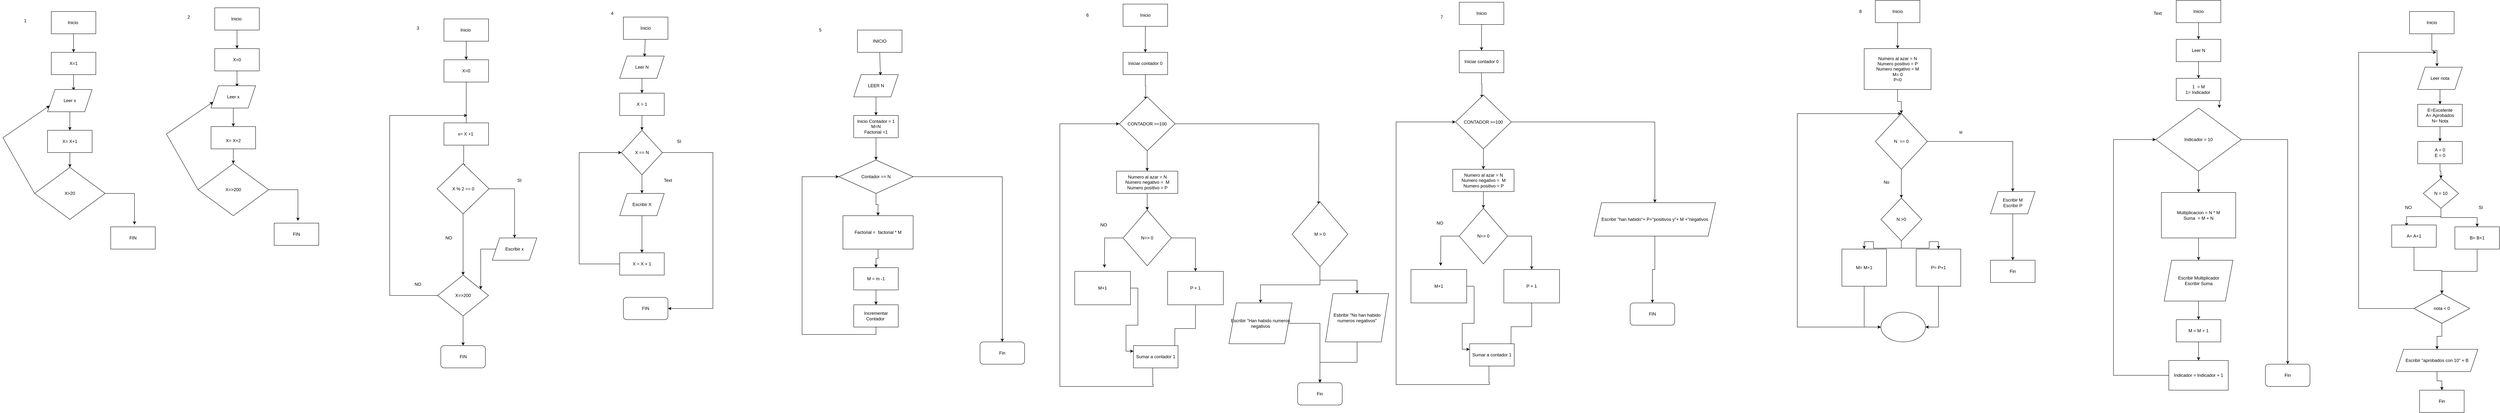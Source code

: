 <mxfile version="21.7.5" type="device">
  <diagram name="Página-1" id="xteaIWhOfn_X7FKZJJGV">
    <mxGraphModel dx="1418" dy="820" grid="1" gridSize="10" guides="1" tooltips="1" connect="1" arrows="1" fold="1" page="1" pageScale="1" pageWidth="827" pageHeight="1169" math="0" shadow="0">
      <root>
        <mxCell id="0" />
        <mxCell id="1" parent="0" />
        <mxCell id="Ru5bf33LoUWyNoy33Ljt-7" style="edgeStyle=orthogonalEdgeStyle;rounded=0;orthogonalLoop=1;jettySize=auto;html=1;entryX=0.5;entryY=0;entryDx=0;entryDy=0;" parent="1" source="Ru5bf33LoUWyNoy33Ljt-1" target="Ru5bf33LoUWyNoy33Ljt-3" edge="1">
          <mxGeometry relative="1" as="geometry" />
        </mxCell>
        <mxCell id="Ru5bf33LoUWyNoy33Ljt-1" value="Inicio&amp;nbsp;" style="rounded=0;whiteSpace=wrap;html=1;" parent="1" vertex="1">
          <mxGeometry x="180" y="40" width="120" height="60" as="geometry" />
        </mxCell>
        <mxCell id="Ru5bf33LoUWyNoy33Ljt-8" style="edgeStyle=orthogonalEdgeStyle;rounded=0;orthogonalLoop=1;jettySize=auto;html=1;entryX=0.583;entryY=0.05;entryDx=0;entryDy=0;entryPerimeter=0;" parent="1" source="Ru5bf33LoUWyNoy33Ljt-3" target="Ru5bf33LoUWyNoy33Ljt-4" edge="1">
          <mxGeometry relative="1" as="geometry" />
        </mxCell>
        <mxCell id="Ru5bf33LoUWyNoy33Ljt-3" value="X=1" style="rounded=0;whiteSpace=wrap;html=1;" parent="1" vertex="1">
          <mxGeometry x="180" y="150" width="120" height="60" as="geometry" />
        </mxCell>
        <mxCell id="Ru5bf33LoUWyNoy33Ljt-9" style="edgeStyle=orthogonalEdgeStyle;rounded=0;orthogonalLoop=1;jettySize=auto;html=1;entryX=0.5;entryY=0;entryDx=0;entryDy=0;" parent="1" source="Ru5bf33LoUWyNoy33Ljt-4" target="Ru5bf33LoUWyNoy33Ljt-5" edge="1">
          <mxGeometry relative="1" as="geometry" />
        </mxCell>
        <mxCell id="Ru5bf33LoUWyNoy33Ljt-4" value="Leer x" style="shape=parallelogram;perimeter=parallelogramPerimeter;whiteSpace=wrap;html=1;fixedSize=1;" parent="1" vertex="1">
          <mxGeometry x="170" y="250" width="120" height="60" as="geometry" />
        </mxCell>
        <mxCell id="Ru5bf33LoUWyNoy33Ljt-10" style="edgeStyle=orthogonalEdgeStyle;rounded=0;orthogonalLoop=1;jettySize=auto;html=1;" parent="1" source="Ru5bf33LoUWyNoy33Ljt-5" target="Ru5bf33LoUWyNoy33Ljt-6" edge="1">
          <mxGeometry relative="1" as="geometry" />
        </mxCell>
        <mxCell id="Ru5bf33LoUWyNoy33Ljt-5" value="X= X+1" style="rounded=0;whiteSpace=wrap;html=1;" parent="1" vertex="1">
          <mxGeometry x="170" y="360" width="120" height="60" as="geometry" />
        </mxCell>
        <mxCell id="Ru5bf33LoUWyNoy33Ljt-13" style="edgeStyle=orthogonalEdgeStyle;rounded=0;orthogonalLoop=1;jettySize=auto;html=1;entryX=0.533;entryY=-0.1;entryDx=0;entryDy=0;entryPerimeter=0;" parent="1" source="Ru5bf33LoUWyNoy33Ljt-6" target="Ru5bf33LoUWyNoy33Ljt-12" edge="1">
          <mxGeometry relative="1" as="geometry" />
        </mxCell>
        <mxCell id="Ru5bf33LoUWyNoy33Ljt-6" value="X&amp;gt;20" style="rhombus;whiteSpace=wrap;html=1;" parent="1" vertex="1">
          <mxGeometry x="135" y="460" width="190" height="140" as="geometry" />
        </mxCell>
        <mxCell id="Ru5bf33LoUWyNoy33Ljt-11" value="" style="endArrow=classic;html=1;rounded=0;exitX=0;exitY=0.5;exitDx=0;exitDy=0;entryX=0;entryY=0.75;entryDx=0;entryDy=0;" parent="1" source="Ru5bf33LoUWyNoy33Ljt-6" target="Ru5bf33LoUWyNoy33Ljt-4" edge="1">
          <mxGeometry width="50" height="50" relative="1" as="geometry">
            <mxPoint x="80" y="510" as="sourcePoint" />
            <mxPoint x="80" y="210" as="targetPoint" />
            <Array as="points">
              <mxPoint x="50" y="380" />
            </Array>
          </mxGeometry>
        </mxCell>
        <mxCell id="Ru5bf33LoUWyNoy33Ljt-12" value="FIN" style="rounded=0;whiteSpace=wrap;html=1;" parent="1" vertex="1">
          <mxGeometry x="340" y="620" width="120" height="60" as="geometry" />
        </mxCell>
        <mxCell id="Ru5bf33LoUWyNoy33Ljt-14" value="1" style="text;html=1;strokeColor=none;fillColor=none;align=center;verticalAlign=middle;whiteSpace=wrap;rounded=0;" parent="1" vertex="1">
          <mxGeometry x="80" y="50" width="60" height="30" as="geometry" />
        </mxCell>
        <mxCell id="Ru5bf33LoUWyNoy33Ljt-33" style="edgeStyle=orthogonalEdgeStyle;rounded=0;orthogonalLoop=1;jettySize=auto;html=1;entryX=0.5;entryY=0;entryDx=0;entryDy=0;" parent="1" source="Ru5bf33LoUWyNoy33Ljt-34" target="Ru5bf33LoUWyNoy33Ljt-36" edge="1">
          <mxGeometry relative="1" as="geometry" />
        </mxCell>
        <mxCell id="Ru5bf33LoUWyNoy33Ljt-34" value="Inicio&amp;nbsp;" style="rounded=0;whiteSpace=wrap;html=1;" parent="1" vertex="1">
          <mxGeometry x="620" y="30" width="120" height="60" as="geometry" />
        </mxCell>
        <mxCell id="Ru5bf33LoUWyNoy33Ljt-35" style="edgeStyle=orthogonalEdgeStyle;rounded=0;orthogonalLoop=1;jettySize=auto;html=1;entryX=0.583;entryY=0.05;entryDx=0;entryDy=0;entryPerimeter=0;" parent="1" source="Ru5bf33LoUWyNoy33Ljt-36" target="Ru5bf33LoUWyNoy33Ljt-38" edge="1">
          <mxGeometry relative="1" as="geometry" />
        </mxCell>
        <mxCell id="Ru5bf33LoUWyNoy33Ljt-36" value="X=0" style="rounded=0;whiteSpace=wrap;html=1;" parent="1" vertex="1">
          <mxGeometry x="620" y="140" width="120" height="60" as="geometry" />
        </mxCell>
        <mxCell id="Ru5bf33LoUWyNoy33Ljt-37" style="edgeStyle=orthogonalEdgeStyle;rounded=0;orthogonalLoop=1;jettySize=auto;html=1;entryX=0.5;entryY=0;entryDx=0;entryDy=0;" parent="1" source="Ru5bf33LoUWyNoy33Ljt-38" target="Ru5bf33LoUWyNoy33Ljt-40" edge="1">
          <mxGeometry relative="1" as="geometry" />
        </mxCell>
        <mxCell id="Ru5bf33LoUWyNoy33Ljt-38" value="Leer x" style="shape=parallelogram;perimeter=parallelogramPerimeter;whiteSpace=wrap;html=1;fixedSize=1;" parent="1" vertex="1">
          <mxGeometry x="610" y="240" width="120" height="60" as="geometry" />
        </mxCell>
        <mxCell id="Ru5bf33LoUWyNoy33Ljt-39" style="edgeStyle=orthogonalEdgeStyle;rounded=0;orthogonalLoop=1;jettySize=auto;html=1;" parent="1" source="Ru5bf33LoUWyNoy33Ljt-40" target="Ru5bf33LoUWyNoy33Ljt-42" edge="1">
          <mxGeometry relative="1" as="geometry" />
        </mxCell>
        <mxCell id="Ru5bf33LoUWyNoy33Ljt-40" value="&lt;br&gt;X= X+2" style="rounded=0;whiteSpace=wrap;html=1;" parent="1" vertex="1">
          <mxGeometry x="610" y="350" width="120" height="60" as="geometry" />
        </mxCell>
        <mxCell id="Ru5bf33LoUWyNoy33Ljt-41" style="edgeStyle=orthogonalEdgeStyle;rounded=0;orthogonalLoop=1;jettySize=auto;html=1;entryX=0.533;entryY=-0.1;entryDx=0;entryDy=0;entryPerimeter=0;" parent="1" source="Ru5bf33LoUWyNoy33Ljt-42" target="Ru5bf33LoUWyNoy33Ljt-44" edge="1">
          <mxGeometry relative="1" as="geometry" />
        </mxCell>
        <mxCell id="Ru5bf33LoUWyNoy33Ljt-42" value="X=&amp;gt;200" style="rhombus;whiteSpace=wrap;html=1;" parent="1" vertex="1">
          <mxGeometry x="575" y="450" width="190" height="140" as="geometry" />
        </mxCell>
        <mxCell id="Ru5bf33LoUWyNoy33Ljt-43" value="" style="endArrow=classic;html=1;rounded=0;exitX=0;exitY=0.5;exitDx=0;exitDy=0;entryX=0;entryY=0.75;entryDx=0;entryDy=0;" parent="1" source="Ru5bf33LoUWyNoy33Ljt-42" target="Ru5bf33LoUWyNoy33Ljt-38" edge="1">
          <mxGeometry width="50" height="50" relative="1" as="geometry">
            <mxPoint x="520" y="500" as="sourcePoint" />
            <mxPoint x="520" y="200" as="targetPoint" />
            <Array as="points">
              <mxPoint x="490" y="370" />
            </Array>
          </mxGeometry>
        </mxCell>
        <mxCell id="Ru5bf33LoUWyNoy33Ljt-44" value="FIN" style="rounded=0;whiteSpace=wrap;html=1;" parent="1" vertex="1">
          <mxGeometry x="780" y="610" width="120" height="60" as="geometry" />
        </mxCell>
        <mxCell id="Ru5bf33LoUWyNoy33Ljt-45" value="2" style="text;html=1;strokeColor=none;fillColor=none;align=center;verticalAlign=middle;whiteSpace=wrap;rounded=0;" parent="1" vertex="1">
          <mxGeometry x="520" y="40" width="60" height="30" as="geometry" />
        </mxCell>
        <mxCell id="Ru5bf33LoUWyNoy33Ljt-46" style="edgeStyle=orthogonalEdgeStyle;rounded=0;orthogonalLoop=1;jettySize=auto;html=1;entryX=0.5;entryY=0;entryDx=0;entryDy=0;" parent="1" source="Ru5bf33LoUWyNoy33Ljt-47" target="Ru5bf33LoUWyNoy33Ljt-49" edge="1">
          <mxGeometry relative="1" as="geometry" />
        </mxCell>
        <mxCell id="Ru5bf33LoUWyNoy33Ljt-47" value="Inicio&amp;nbsp;" style="rounded=0;whiteSpace=wrap;html=1;" parent="1" vertex="1">
          <mxGeometry x="1237" y="60" width="120" height="60" as="geometry" />
        </mxCell>
        <mxCell id="Ru5bf33LoUWyNoy33Ljt-48" style="edgeStyle=orthogonalEdgeStyle;rounded=0;orthogonalLoop=1;jettySize=auto;html=1;" parent="1" source="Ru5bf33LoUWyNoy33Ljt-49" edge="1">
          <mxGeometry relative="1" as="geometry">
            <mxPoint x="1290" y="460" as="targetPoint" />
          </mxGeometry>
        </mxCell>
        <mxCell id="Ru5bf33LoUWyNoy33Ljt-49" value="X=0" style="rounded=0;whiteSpace=wrap;html=1;" parent="1" vertex="1">
          <mxGeometry x="1237" y="170" width="120" height="60" as="geometry" />
        </mxCell>
        <mxCell id="Ru5bf33LoUWyNoy33Ljt-58" value="3" style="text;html=1;strokeColor=none;fillColor=none;align=center;verticalAlign=middle;whiteSpace=wrap;rounded=0;" parent="1" vertex="1">
          <mxGeometry x="1137" y="70" width="60" height="30" as="geometry" />
        </mxCell>
        <mxCell id="Ru5bf33LoUWyNoy33Ljt-60" value="x= X +1&amp;nbsp;" style="rounded=0;whiteSpace=wrap;html=1;" parent="1" vertex="1">
          <mxGeometry x="1237" y="340" width="120" height="60" as="geometry" />
        </mxCell>
        <mxCell id="Ru5bf33LoUWyNoy33Ljt-62" style="edgeStyle=orthogonalEdgeStyle;rounded=0;orthogonalLoop=1;jettySize=auto;html=1;entryX=0.5;entryY=0;entryDx=0;entryDy=0;" parent="1" target="Ru5bf33LoUWyNoy33Ljt-60" edge="1">
          <mxGeometry relative="1" as="geometry">
            <mxPoint x="1297" y="340" as="sourcePoint" />
          </mxGeometry>
        </mxCell>
        <mxCell id="Ru5bf33LoUWyNoy33Ljt-68" style="edgeStyle=orthogonalEdgeStyle;rounded=0;orthogonalLoop=1;jettySize=auto;html=1;" parent="1" source="Ru5bf33LoUWyNoy33Ljt-64" target="Ru5bf33LoUWyNoy33Ljt-67" edge="1">
          <mxGeometry relative="1" as="geometry" />
        </mxCell>
        <mxCell id="Ru5bf33LoUWyNoy33Ljt-69" style="edgeStyle=orthogonalEdgeStyle;rounded=0;orthogonalLoop=1;jettySize=auto;html=1;exitX=1;exitY=0.5;exitDx=0;exitDy=0;" parent="1" source="Ru5bf33LoUWyNoy33Ljt-64" target="Ru5bf33LoUWyNoy33Ljt-66" edge="1">
          <mxGeometry relative="1" as="geometry" />
        </mxCell>
        <mxCell id="Ru5bf33LoUWyNoy33Ljt-64" value="X % 2 == 0" style="rhombus;whiteSpace=wrap;html=1;" parent="1" vertex="1">
          <mxGeometry x="1218.5" y="450" width="140" height="135" as="geometry" />
        </mxCell>
        <mxCell id="Ru5bf33LoUWyNoy33Ljt-71" style="edgeStyle=orthogonalEdgeStyle;rounded=0;orthogonalLoop=1;jettySize=auto;html=1;entryX=0.847;entryY=0.345;entryDx=0;entryDy=0;entryPerimeter=0;" parent="1" source="Ru5bf33LoUWyNoy33Ljt-66" target="Ru5bf33LoUWyNoy33Ljt-67" edge="1">
          <mxGeometry relative="1" as="geometry" />
        </mxCell>
        <mxCell id="Ru5bf33LoUWyNoy33Ljt-66" value="Escribir x" style="shape=parallelogram;perimeter=parallelogramPerimeter;whiteSpace=wrap;html=1;fixedSize=1;" parent="1" vertex="1">
          <mxGeometry x="1367" y="650" width="120" height="60" as="geometry" />
        </mxCell>
        <mxCell id="Ru5bf33LoUWyNoy33Ljt-72" style="edgeStyle=orthogonalEdgeStyle;rounded=0;orthogonalLoop=1;jettySize=auto;html=1;exitX=0;exitY=0.5;exitDx=0;exitDy=0;" parent="1" source="Ru5bf33LoUWyNoy33Ljt-67" edge="1">
          <mxGeometry relative="1" as="geometry">
            <mxPoint x="1300" y="320" as="targetPoint" />
            <mxPoint x="1200" y="805" as="sourcePoint" />
            <Array as="points">
              <mxPoint x="1091" y="805" />
              <mxPoint x="1091" y="320" />
            </Array>
          </mxGeometry>
        </mxCell>
        <mxCell id="Ru5bf33LoUWyNoy33Ljt-77" style="edgeStyle=orthogonalEdgeStyle;rounded=0;orthogonalLoop=1;jettySize=auto;html=1;entryX=0.5;entryY=0;entryDx=0;entryDy=0;" parent="1" source="Ru5bf33LoUWyNoy33Ljt-67" target="Ru5bf33LoUWyNoy33Ljt-76" edge="1">
          <mxGeometry relative="1" as="geometry" />
        </mxCell>
        <mxCell id="Ru5bf33LoUWyNoy33Ljt-67" value="X=&amp;gt;200" style="rhombus;whiteSpace=wrap;html=1;" parent="1" vertex="1">
          <mxGeometry x="1220" y="750" width="137" height="110" as="geometry" />
        </mxCell>
        <mxCell id="Ru5bf33LoUWyNoy33Ljt-73" value="SI" style="text;html=1;strokeColor=none;fillColor=none;align=center;verticalAlign=middle;whiteSpace=wrap;rounded=0;" parent="1" vertex="1">
          <mxGeometry x="1410" y="480" width="60" height="30" as="geometry" />
        </mxCell>
        <mxCell id="Ru5bf33LoUWyNoy33Ljt-74" value="NO" style="text;html=1;strokeColor=none;fillColor=none;align=center;verticalAlign=middle;whiteSpace=wrap;rounded=0;" parent="1" vertex="1">
          <mxGeometry x="1220" y="635" width="60" height="30" as="geometry" />
        </mxCell>
        <mxCell id="Ru5bf33LoUWyNoy33Ljt-75" value="NO" style="text;html=1;strokeColor=none;fillColor=none;align=center;verticalAlign=middle;whiteSpace=wrap;rounded=0;" parent="1" vertex="1">
          <mxGeometry x="1137" y="760" width="60" height="30" as="geometry" />
        </mxCell>
        <mxCell id="Ru5bf33LoUWyNoy33Ljt-76" value="FIN" style="rounded=1;whiteSpace=wrap;html=1;" parent="1" vertex="1">
          <mxGeometry x="1228.5" y="940" width="120" height="60" as="geometry" />
        </mxCell>
        <mxCell id="Ru5bf33LoUWyNoy33Ljt-78" value="Inicio" style="rounded=0;whiteSpace=wrap;html=1;" parent="1" vertex="1">
          <mxGeometry x="1720" y="55" width="120" height="60" as="geometry" />
        </mxCell>
        <mxCell id="Ru5bf33LoUWyNoy33Ljt-79" value="4" style="text;html=1;strokeColor=none;fillColor=none;align=center;verticalAlign=middle;whiteSpace=wrap;rounded=0;" parent="1" vertex="1">
          <mxGeometry x="1660" y="30" width="60" height="30" as="geometry" />
        </mxCell>
        <mxCell id="Ru5bf33LoUWyNoy33Ljt-80" value="Leer N" style="shape=parallelogram;perimeter=parallelogramPerimeter;whiteSpace=wrap;html=1;fixedSize=1;" parent="1" vertex="1">
          <mxGeometry x="1710" y="160" width="120" height="60" as="geometry" />
        </mxCell>
        <mxCell id="Ru5bf33LoUWyNoy33Ljt-81" value="" style="endArrow=classic;html=1;rounded=0;entryX=0.558;entryY=0.033;entryDx=0;entryDy=0;entryPerimeter=0;" parent="1" source="Ru5bf33LoUWyNoy33Ljt-78" target="Ru5bf33LoUWyNoy33Ljt-80" edge="1">
          <mxGeometry width="50" height="50" relative="1" as="geometry">
            <mxPoint x="1570" y="170" as="sourcePoint" />
            <mxPoint x="1620" y="120" as="targetPoint" />
          </mxGeometry>
        </mxCell>
        <mxCell id="Ru5bf33LoUWyNoy33Ljt-90" style="edgeStyle=orthogonalEdgeStyle;rounded=0;orthogonalLoop=1;jettySize=auto;html=1;exitX=0.5;exitY=1;exitDx=0;exitDy=0;entryX=0.5;entryY=0;entryDx=0;entryDy=0;" parent="1" source="Ru5bf33LoUWyNoy33Ljt-82" target="Ru5bf33LoUWyNoy33Ljt-84" edge="1">
          <mxGeometry relative="1" as="geometry" />
        </mxCell>
        <mxCell id="Ru5bf33LoUWyNoy33Ljt-82" value="X = 1" style="rounded=0;whiteSpace=wrap;html=1;" parent="1" vertex="1">
          <mxGeometry x="1710" y="260" width="120" height="60" as="geometry" />
        </mxCell>
        <mxCell id="Ru5bf33LoUWyNoy33Ljt-83" value="" style="endArrow=classic;html=1;rounded=0;entryX=0.5;entryY=0;entryDx=0;entryDy=0;" parent="1" source="Ru5bf33LoUWyNoy33Ljt-80" target="Ru5bf33LoUWyNoy33Ljt-82" edge="1">
          <mxGeometry width="50" height="50" relative="1" as="geometry">
            <mxPoint x="1620" y="260" as="sourcePoint" />
            <mxPoint x="1670" y="210" as="targetPoint" />
          </mxGeometry>
        </mxCell>
        <mxCell id="Ru5bf33LoUWyNoy33Ljt-87" style="edgeStyle=orthogonalEdgeStyle;rounded=0;orthogonalLoop=1;jettySize=auto;html=1;entryX=0.5;entryY=0;entryDx=0;entryDy=0;" parent="1" source="Ru5bf33LoUWyNoy33Ljt-84" target="Ru5bf33LoUWyNoy33Ljt-85" edge="1">
          <mxGeometry relative="1" as="geometry" />
        </mxCell>
        <mxCell id="Ru5bf33LoUWyNoy33Ljt-92" style="edgeStyle=orthogonalEdgeStyle;rounded=0;orthogonalLoop=1;jettySize=auto;html=1;exitX=1;exitY=0.5;exitDx=0;exitDy=0;entryX=1;entryY=0.5;entryDx=0;entryDy=0;" parent="1" source="Ru5bf33LoUWyNoy33Ljt-84" target="Ru5bf33LoUWyNoy33Ljt-91" edge="1">
          <mxGeometry relative="1" as="geometry">
            <mxPoint x="1960" y="920" as="targetPoint" />
            <Array as="points">
              <mxPoint x="1961" y="420" />
              <mxPoint x="1961" y="840" />
            </Array>
          </mxGeometry>
        </mxCell>
        <mxCell id="Ru5bf33LoUWyNoy33Ljt-84" value="X == N" style="rhombus;whiteSpace=wrap;html=1;" parent="1" vertex="1">
          <mxGeometry x="1715" y="360" width="110" height="120" as="geometry" />
        </mxCell>
        <mxCell id="Ru5bf33LoUWyNoy33Ljt-88" style="edgeStyle=orthogonalEdgeStyle;rounded=0;orthogonalLoop=1;jettySize=auto;html=1;" parent="1" source="Ru5bf33LoUWyNoy33Ljt-85" target="Ru5bf33LoUWyNoy33Ljt-86" edge="1">
          <mxGeometry relative="1" as="geometry" />
        </mxCell>
        <mxCell id="Ru5bf33LoUWyNoy33Ljt-85" value="Escribir X" style="shape=parallelogram;perimeter=parallelogramPerimeter;whiteSpace=wrap;html=1;fixedSize=1;" parent="1" vertex="1">
          <mxGeometry x="1710" y="530" width="120" height="60" as="geometry" />
        </mxCell>
        <mxCell id="Ru5bf33LoUWyNoy33Ljt-89" style="edgeStyle=orthogonalEdgeStyle;rounded=0;orthogonalLoop=1;jettySize=auto;html=1;entryX=0;entryY=0.5;entryDx=0;entryDy=0;" parent="1" source="Ru5bf33LoUWyNoy33Ljt-86" target="Ru5bf33LoUWyNoy33Ljt-84" edge="1">
          <mxGeometry relative="1" as="geometry">
            <mxPoint x="1600" y="380" as="targetPoint" />
            <Array as="points">
              <mxPoint x="1601" y="720" />
              <mxPoint x="1601" y="420" />
            </Array>
          </mxGeometry>
        </mxCell>
        <mxCell id="Ru5bf33LoUWyNoy33Ljt-86" value="X = X + 1" style="rounded=0;whiteSpace=wrap;html=1;" parent="1" vertex="1">
          <mxGeometry x="1710" y="690" width="120" height="60" as="geometry" />
        </mxCell>
        <mxCell id="Ru5bf33LoUWyNoy33Ljt-91" value="FIN" style="rounded=1;whiteSpace=wrap;html=1;" parent="1" vertex="1">
          <mxGeometry x="1720" y="810" width="120" height="60" as="geometry" />
        </mxCell>
        <mxCell id="Ru5bf33LoUWyNoy33Ljt-93" value="SI" style="text;html=1;strokeColor=none;fillColor=none;align=center;verticalAlign=middle;whiteSpace=wrap;rounded=0;" parent="1" vertex="1">
          <mxGeometry x="1840" y="375" width="60" height="30" as="geometry" />
        </mxCell>
        <mxCell id="Ru5bf33LoUWyNoy33Ljt-94" value="Text" style="text;html=1;strokeColor=none;fillColor=none;align=center;verticalAlign=middle;whiteSpace=wrap;rounded=0;" parent="1" vertex="1">
          <mxGeometry x="1810" y="480" width="60" height="30" as="geometry" />
        </mxCell>
        <mxCell id="EF4QVHKyaYoDfBXSOHNN-1" value="INICIO" style="rounded=0;whiteSpace=wrap;html=1;" parent="1" vertex="1">
          <mxGeometry x="2350" y="90" width="120" height="60" as="geometry" />
        </mxCell>
        <mxCell id="EF4QVHKyaYoDfBXSOHNN-8" style="edgeStyle=orthogonalEdgeStyle;rounded=0;orthogonalLoop=1;jettySize=auto;html=1;exitX=0.5;exitY=1;exitDx=0;exitDy=0;entryX=0.5;entryY=0;entryDx=0;entryDy=0;" parent="1" source="EF4QVHKyaYoDfBXSOHNN-3" target="EF4QVHKyaYoDfBXSOHNN-5" edge="1">
          <mxGeometry relative="1" as="geometry" />
        </mxCell>
        <mxCell id="EF4QVHKyaYoDfBXSOHNN-3" value="LEER N" style="shape=parallelogram;perimeter=parallelogramPerimeter;whiteSpace=wrap;html=1;fixedSize=1;" parent="1" vertex="1">
          <mxGeometry x="2340" y="210" width="120" height="60" as="geometry" />
        </mxCell>
        <mxCell id="EF4QVHKyaYoDfBXSOHNN-4" value="" style="endArrow=classic;html=1;rounded=0;entryX=0.6;entryY=0.033;entryDx=0;entryDy=0;entryPerimeter=0;exitX=0.5;exitY=1;exitDx=0;exitDy=0;" parent="1" source="EF4QVHKyaYoDfBXSOHNN-1" target="EF4QVHKyaYoDfBXSOHNN-3" edge="1">
          <mxGeometry width="50" height="50" relative="1" as="geometry">
            <mxPoint x="2160" y="200" as="sourcePoint" />
            <mxPoint x="2210" y="150" as="targetPoint" />
          </mxGeometry>
        </mxCell>
        <mxCell id="EF4QVHKyaYoDfBXSOHNN-5" value="Inicio Contador = 1&lt;br&gt;M=N&lt;br&gt;Factorial =1" style="rounded=0;whiteSpace=wrap;html=1;" parent="1" vertex="1">
          <mxGeometry x="2340" y="320" width="120" height="60" as="geometry" />
        </mxCell>
        <mxCell id="EF4QVHKyaYoDfBXSOHNN-12" style="edgeStyle=orthogonalEdgeStyle;rounded=0;orthogonalLoop=1;jettySize=auto;html=1;entryX=0.5;entryY=0;entryDx=0;entryDy=0;" parent="1" source="EF4QVHKyaYoDfBXSOHNN-6" target="EF4QVHKyaYoDfBXSOHNN-11" edge="1">
          <mxGeometry relative="1" as="geometry" />
        </mxCell>
        <mxCell id="EF4QVHKyaYoDfBXSOHNN-6" value="Contador == N" style="rhombus;whiteSpace=wrap;html=1;" parent="1" vertex="1">
          <mxGeometry x="2300" y="440" width="200" height="90" as="geometry" />
        </mxCell>
        <mxCell id="EF4QVHKyaYoDfBXSOHNN-9" value="" style="endArrow=classic;html=1;rounded=0;entryX=0.5;entryY=0;entryDx=0;entryDy=0;exitX=0.5;exitY=1;exitDx=0;exitDy=0;" parent="1" source="EF4QVHKyaYoDfBXSOHNN-5" target="EF4QVHKyaYoDfBXSOHNN-6" edge="1">
          <mxGeometry width="50" height="50" relative="1" as="geometry">
            <mxPoint x="2290" y="460" as="sourcePoint" />
            <mxPoint x="2340" y="410" as="targetPoint" />
          </mxGeometry>
        </mxCell>
        <mxCell id="EF4QVHKyaYoDfBXSOHNN-16" style="edgeStyle=orthogonalEdgeStyle;rounded=0;orthogonalLoop=1;jettySize=auto;html=1;" parent="1" source="EF4QVHKyaYoDfBXSOHNN-11" target="EF4QVHKyaYoDfBXSOHNN-14" edge="1">
          <mxGeometry relative="1" as="geometry" />
        </mxCell>
        <mxCell id="EF4QVHKyaYoDfBXSOHNN-11" value="Factorial =&amp;nbsp; factorial * M" style="rounded=0;whiteSpace=wrap;html=1;" parent="1" vertex="1">
          <mxGeometry x="2311" y="590" width="189" height="90" as="geometry" />
        </mxCell>
        <mxCell id="EF4QVHKyaYoDfBXSOHNN-13" style="edgeStyle=orthogonalEdgeStyle;rounded=0;orthogonalLoop=1;jettySize=auto;html=1;exitX=0.5;exitY=1;exitDx=0;exitDy=0;" parent="1" source="EF4QVHKyaYoDfBXSOHNN-11" target="EF4QVHKyaYoDfBXSOHNN-11" edge="1">
          <mxGeometry relative="1" as="geometry" />
        </mxCell>
        <mxCell id="EF4QVHKyaYoDfBXSOHNN-17" style="edgeStyle=orthogonalEdgeStyle;rounded=0;orthogonalLoop=1;jettySize=auto;html=1;exitX=0.5;exitY=1;exitDx=0;exitDy=0;" parent="1" source="EF4QVHKyaYoDfBXSOHNN-14" target="EF4QVHKyaYoDfBXSOHNN-15" edge="1">
          <mxGeometry relative="1" as="geometry" />
        </mxCell>
        <mxCell id="EF4QVHKyaYoDfBXSOHNN-14" value="M = m -1" style="rounded=0;whiteSpace=wrap;html=1;" parent="1" vertex="1">
          <mxGeometry x="2340" y="730" width="120" height="60" as="geometry" />
        </mxCell>
        <mxCell id="EF4QVHKyaYoDfBXSOHNN-18" style="edgeStyle=orthogonalEdgeStyle;rounded=0;orthogonalLoop=1;jettySize=auto;html=1;exitX=0.5;exitY=1;exitDx=0;exitDy=0;entryX=0;entryY=0.5;entryDx=0;entryDy=0;" parent="1" source="EF4QVHKyaYoDfBXSOHNN-15" target="EF4QVHKyaYoDfBXSOHNN-6" edge="1">
          <mxGeometry relative="1" as="geometry">
            <mxPoint x="2200" y="350" as="targetPoint" />
            <Array as="points">
              <mxPoint x="2400" y="910" />
              <mxPoint x="2201" y="910" />
              <mxPoint x="2201" y="485" />
            </Array>
          </mxGeometry>
        </mxCell>
        <mxCell id="EF4QVHKyaYoDfBXSOHNN-15" value="Incrementar Contador&amp;nbsp;" style="rounded=0;whiteSpace=wrap;html=1;" parent="1" vertex="1">
          <mxGeometry x="2340" y="830" width="120" height="60" as="geometry" />
        </mxCell>
        <mxCell id="EF4QVHKyaYoDfBXSOHNN-19" value="" style="endArrow=classic;html=1;rounded=0;exitX=1;exitY=0.5;exitDx=0;exitDy=0;entryX=0.5;entryY=0;entryDx=0;entryDy=0;" parent="1" source="EF4QVHKyaYoDfBXSOHNN-6" target="EF4QVHKyaYoDfBXSOHNN-20" edge="1">
          <mxGeometry width="50" height="50" relative="1" as="geometry">
            <mxPoint x="2530" y="490" as="sourcePoint" />
            <mxPoint x="3030" y="460" as="targetPoint" />
            <Array as="points">
              <mxPoint x="2740" y="485" />
            </Array>
          </mxGeometry>
        </mxCell>
        <mxCell id="EF4QVHKyaYoDfBXSOHNN-20" value="Fin" style="rounded=1;whiteSpace=wrap;html=1;" parent="1" vertex="1">
          <mxGeometry x="2680" y="930" width="120" height="60" as="geometry" />
        </mxCell>
        <mxCell id="EF4QVHKyaYoDfBXSOHNN-21" value="5" style="text;html=1;strokeColor=none;fillColor=none;align=center;verticalAlign=middle;whiteSpace=wrap;rounded=0;" parent="1" vertex="1">
          <mxGeometry x="2220" y="75" width="60" height="30" as="geometry" />
        </mxCell>
        <mxCell id="U4U1wXX1w7Utu1sBEBzs-10" style="edgeStyle=orthogonalEdgeStyle;rounded=0;orthogonalLoop=1;jettySize=auto;html=1;" parent="1" source="U4U1wXX1w7Utu1sBEBzs-1" target="U4U1wXX1w7Utu1sBEBzs-4" edge="1">
          <mxGeometry relative="1" as="geometry" />
        </mxCell>
        <mxCell id="U4U1wXX1w7Utu1sBEBzs-1" value="Inicio" style="rounded=0;whiteSpace=wrap;html=1;" parent="1" vertex="1">
          <mxGeometry x="3970" y="15" width="120" height="60" as="geometry" />
        </mxCell>
        <mxCell id="U4U1wXX1w7Utu1sBEBzs-13" style="edgeStyle=orthogonalEdgeStyle;rounded=0;orthogonalLoop=1;jettySize=auto;html=1;" parent="1" source="U4U1wXX1w7Utu1sBEBzs-2" target="U4U1wXX1w7Utu1sBEBzs-9" edge="1">
          <mxGeometry relative="1" as="geometry" />
        </mxCell>
        <mxCell id="U4U1wXX1w7Utu1sBEBzs-2" value="Numero al azar = N&lt;br&gt;Numero negativo =&amp;nbsp; M&lt;br&gt;Numero positivo = P" style="rounded=0;whiteSpace=wrap;html=1;" parent="1" vertex="1">
          <mxGeometry x="3952.5" y="465" width="165" height="60" as="geometry" />
        </mxCell>
        <mxCell id="U4U1wXX1w7Utu1sBEBzs-11" style="edgeStyle=orthogonalEdgeStyle;rounded=0;orthogonalLoop=1;jettySize=auto;html=1;exitX=0.5;exitY=1;exitDx=0;exitDy=0;entryX=0.473;entryY=0.055;entryDx=0;entryDy=0;entryPerimeter=0;" parent="1" source="U4U1wXX1w7Utu1sBEBzs-4" target="U4U1wXX1w7Utu1sBEBzs-6" edge="1">
          <mxGeometry relative="1" as="geometry" />
        </mxCell>
        <mxCell id="U4U1wXX1w7Utu1sBEBzs-4" value="Iniciar contador 0" style="rounded=0;whiteSpace=wrap;html=1;" parent="1" vertex="1">
          <mxGeometry x="3970" y="145" width="120" height="60" as="geometry" />
        </mxCell>
        <mxCell id="U4U1wXX1w7Utu1sBEBzs-12" style="edgeStyle=orthogonalEdgeStyle;rounded=0;orthogonalLoop=1;jettySize=auto;html=1;entryX=0.5;entryY=0;entryDx=0;entryDy=0;" parent="1" source="U4U1wXX1w7Utu1sBEBzs-6" target="U4U1wXX1w7Utu1sBEBzs-2" edge="1">
          <mxGeometry relative="1" as="geometry" />
        </mxCell>
        <mxCell id="U4U1wXX1w7Utu1sBEBzs-28" style="edgeStyle=orthogonalEdgeStyle;rounded=0;orthogonalLoop=1;jettySize=auto;html=1;" parent="1" source="U4U1wXX1w7Utu1sBEBzs-6" target="U4U1wXX1w7Utu1sBEBzs-27" edge="1">
          <mxGeometry relative="1" as="geometry" />
        </mxCell>
        <mxCell id="U4U1wXX1w7Utu1sBEBzs-6" value="CONTADOR &amp;gt;=100" style="rhombus;whiteSpace=wrap;html=1;" parent="1" vertex="1">
          <mxGeometry x="3960" y="265" width="150" height="145" as="geometry" />
        </mxCell>
        <mxCell id="U4U1wXX1w7Utu1sBEBzs-14" style="edgeStyle=orthogonalEdgeStyle;rounded=0;orthogonalLoop=1;jettySize=auto;html=1;" parent="1" source="U4U1wXX1w7Utu1sBEBzs-9" edge="1">
          <mxGeometry relative="1" as="geometry">
            <mxPoint x="3920" y="725" as="targetPoint" />
          </mxGeometry>
        </mxCell>
        <mxCell id="U4U1wXX1w7Utu1sBEBzs-19" style="edgeStyle=orthogonalEdgeStyle;rounded=0;orthogonalLoop=1;jettySize=auto;html=1;exitX=1;exitY=0.5;exitDx=0;exitDy=0;entryX=0.5;entryY=0;entryDx=0;entryDy=0;" parent="1" source="U4U1wXX1w7Utu1sBEBzs-9" target="U4U1wXX1w7Utu1sBEBzs-18" edge="1">
          <mxGeometry relative="1" as="geometry" />
        </mxCell>
        <mxCell id="U4U1wXX1w7Utu1sBEBzs-9" value="N=&amp;gt; 0" style="rhombus;whiteSpace=wrap;html=1;" parent="1" vertex="1">
          <mxGeometry x="3970" y="570" width="130" height="150" as="geometry" />
        </mxCell>
        <mxCell id="U4U1wXX1w7Utu1sBEBzs-21" style="edgeStyle=orthogonalEdgeStyle;rounded=0;orthogonalLoop=1;jettySize=auto;html=1;entryX=0;entryY=0.25;entryDx=0;entryDy=0;" parent="1" source="U4U1wXX1w7Utu1sBEBzs-16" target="U4U1wXX1w7Utu1sBEBzs-24" edge="1">
          <mxGeometry relative="1" as="geometry">
            <mxPoint x="3990" y="955" as="targetPoint" />
          </mxGeometry>
        </mxCell>
        <mxCell id="U4U1wXX1w7Utu1sBEBzs-16" value="M+1" style="rounded=0;whiteSpace=wrap;html=1;" parent="1" vertex="1">
          <mxGeometry x="3840" y="735" width="150" height="90" as="geometry" />
        </mxCell>
        <mxCell id="U4U1wXX1w7Utu1sBEBzs-17" value="NO" style="text;html=1;strokeColor=none;fillColor=none;align=center;verticalAlign=middle;whiteSpace=wrap;rounded=0;" parent="1" vertex="1">
          <mxGeometry x="3888" y="595" width="60" height="30" as="geometry" />
        </mxCell>
        <mxCell id="U4U1wXX1w7Utu1sBEBzs-22" style="edgeStyle=orthogonalEdgeStyle;rounded=0;orthogonalLoop=1;jettySize=auto;html=1;entryX=0.992;entryY=0.6;entryDx=0;entryDy=0;entryPerimeter=0;" parent="1" source="U4U1wXX1w7Utu1sBEBzs-18" edge="1">
          <mxGeometry relative="1" as="geometry">
            <mxPoint x="4109.04" y="953" as="targetPoint" />
          </mxGeometry>
        </mxCell>
        <mxCell id="U4U1wXX1w7Utu1sBEBzs-18" value="P + 1" style="rounded=0;whiteSpace=wrap;html=1;" parent="1" vertex="1">
          <mxGeometry x="4090" y="735" width="150" height="90" as="geometry" />
        </mxCell>
        <mxCell id="U4U1wXX1w7Utu1sBEBzs-23" style="edgeStyle=orthogonalEdgeStyle;rounded=0;orthogonalLoop=1;jettySize=auto;html=1;entryX=0;entryY=0.5;entryDx=0;entryDy=0;" parent="1" target="U4U1wXX1w7Utu1sBEBzs-6" edge="1">
          <mxGeometry relative="1" as="geometry">
            <mxPoint x="3670" y="1035" as="targetPoint" />
            <mxPoint x="4050" y="985" as="sourcePoint" />
            <Array as="points">
              <mxPoint x="4050" y="1040" />
              <mxPoint x="4051" y="1040" />
              <mxPoint x="4051" y="1045" />
              <mxPoint x="3800" y="1045" />
              <mxPoint x="3800" y="338" />
            </Array>
          </mxGeometry>
        </mxCell>
        <mxCell id="U4U1wXX1w7Utu1sBEBzs-24" value="Sumar a contador 1" style="rounded=0;whiteSpace=wrap;html=1;" parent="1" vertex="1">
          <mxGeometry x="3998" y="935" width="120" height="60" as="geometry" />
        </mxCell>
        <mxCell id="U4U1wXX1w7Utu1sBEBzs-30" style="edgeStyle=orthogonalEdgeStyle;rounded=0;orthogonalLoop=1;jettySize=auto;html=1;" parent="1" source="U4U1wXX1w7Utu1sBEBzs-27" target="U4U1wXX1w7Utu1sBEBzs-29" edge="1">
          <mxGeometry relative="1" as="geometry" />
        </mxCell>
        <mxCell id="U4U1wXX1w7Utu1sBEBzs-27" value="Escribir &quot;han habido&quot;+ P+&quot;positivos y&quot;+ M +&quot;negativos" style="shape=parallelogram;perimeter=parallelogramPerimeter;whiteSpace=wrap;html=1;fixedSize=1;" parent="1" vertex="1">
          <mxGeometry x="4333" y="555" width="327" height="90" as="geometry" />
        </mxCell>
        <mxCell id="U4U1wXX1w7Utu1sBEBzs-29" value="FIN" style="rounded=1;whiteSpace=wrap;html=1;" parent="1" vertex="1">
          <mxGeometry x="4430" y="825" width="120" height="60" as="geometry" />
        </mxCell>
        <mxCell id="U4U1wXX1w7Utu1sBEBzs-31" style="edgeStyle=orthogonalEdgeStyle;rounded=0;orthogonalLoop=1;jettySize=auto;html=1;" parent="1" source="U4U1wXX1w7Utu1sBEBzs-32" target="U4U1wXX1w7Utu1sBEBzs-36" edge="1">
          <mxGeometry relative="1" as="geometry" />
        </mxCell>
        <mxCell id="U4U1wXX1w7Utu1sBEBzs-32" value="Inicio" style="rounded=0;whiteSpace=wrap;html=1;" parent="1" vertex="1">
          <mxGeometry x="3065" y="20" width="120" height="60" as="geometry" />
        </mxCell>
        <mxCell id="U4U1wXX1w7Utu1sBEBzs-33" style="edgeStyle=orthogonalEdgeStyle;rounded=0;orthogonalLoop=1;jettySize=auto;html=1;" parent="1" source="U4U1wXX1w7Utu1sBEBzs-34" target="U4U1wXX1w7Utu1sBEBzs-42" edge="1">
          <mxGeometry relative="1" as="geometry" />
        </mxCell>
        <mxCell id="U4U1wXX1w7Utu1sBEBzs-34" value="Numero al azar = N&lt;br&gt;Numero negativo =&amp;nbsp; M&lt;br&gt;Numero positivo = P" style="rounded=0;whiteSpace=wrap;html=1;" parent="1" vertex="1">
          <mxGeometry x="3047.5" y="470" width="165" height="60" as="geometry" />
        </mxCell>
        <mxCell id="U4U1wXX1w7Utu1sBEBzs-35" style="edgeStyle=orthogonalEdgeStyle;rounded=0;orthogonalLoop=1;jettySize=auto;html=1;exitX=0.5;exitY=1;exitDx=0;exitDy=0;entryX=0.473;entryY=0.055;entryDx=0;entryDy=0;entryPerimeter=0;" parent="1" source="U4U1wXX1w7Utu1sBEBzs-36" target="U4U1wXX1w7Utu1sBEBzs-39" edge="1">
          <mxGeometry relative="1" as="geometry" />
        </mxCell>
        <mxCell id="U4U1wXX1w7Utu1sBEBzs-36" value="Iniciar contador 0" style="rounded=0;whiteSpace=wrap;html=1;" parent="1" vertex="1">
          <mxGeometry x="3065" y="150" width="120" height="60" as="geometry" />
        </mxCell>
        <mxCell id="U4U1wXX1w7Utu1sBEBzs-37" style="edgeStyle=orthogonalEdgeStyle;rounded=0;orthogonalLoop=1;jettySize=auto;html=1;entryX=0.5;entryY=0;entryDx=0;entryDy=0;" parent="1" source="U4U1wXX1w7Utu1sBEBzs-39" target="U4U1wXX1w7Utu1sBEBzs-34" edge="1">
          <mxGeometry relative="1" as="geometry" />
        </mxCell>
        <mxCell id="U4U1wXX1w7Utu1sBEBzs-38" style="edgeStyle=orthogonalEdgeStyle;rounded=0;orthogonalLoop=1;jettySize=auto;html=1;" parent="1" source="U4U1wXX1w7Utu1sBEBzs-39" edge="1">
          <mxGeometry relative="1" as="geometry">
            <mxPoint x="3591.5" y="560" as="targetPoint" />
          </mxGeometry>
        </mxCell>
        <mxCell id="U4U1wXX1w7Utu1sBEBzs-39" value="CONTADOR &amp;gt;=100" style="rhombus;whiteSpace=wrap;html=1;" parent="1" vertex="1">
          <mxGeometry x="3055" y="270" width="150" height="145" as="geometry" />
        </mxCell>
        <mxCell id="U4U1wXX1w7Utu1sBEBzs-40" style="edgeStyle=orthogonalEdgeStyle;rounded=0;orthogonalLoop=1;jettySize=auto;html=1;" parent="1" source="U4U1wXX1w7Utu1sBEBzs-42" edge="1">
          <mxGeometry relative="1" as="geometry">
            <mxPoint x="3015" y="730" as="targetPoint" />
          </mxGeometry>
        </mxCell>
        <mxCell id="U4U1wXX1w7Utu1sBEBzs-41" style="edgeStyle=orthogonalEdgeStyle;rounded=0;orthogonalLoop=1;jettySize=auto;html=1;exitX=1;exitY=0.5;exitDx=0;exitDy=0;entryX=0.5;entryY=0;entryDx=0;entryDy=0;" parent="1" source="U4U1wXX1w7Utu1sBEBzs-42" target="U4U1wXX1w7Utu1sBEBzs-47" edge="1">
          <mxGeometry relative="1" as="geometry" />
        </mxCell>
        <mxCell id="U4U1wXX1w7Utu1sBEBzs-42" value="N=&amp;gt; 0" style="rhombus;whiteSpace=wrap;html=1;" parent="1" vertex="1">
          <mxGeometry x="3065" y="575" width="130" height="150" as="geometry" />
        </mxCell>
        <mxCell id="U4U1wXX1w7Utu1sBEBzs-43" style="edgeStyle=orthogonalEdgeStyle;rounded=0;orthogonalLoop=1;jettySize=auto;html=1;entryX=0;entryY=0.25;entryDx=0;entryDy=0;" parent="1" source="U4U1wXX1w7Utu1sBEBzs-44" target="U4U1wXX1w7Utu1sBEBzs-49" edge="1">
          <mxGeometry relative="1" as="geometry">
            <mxPoint x="3085" y="960" as="targetPoint" />
          </mxGeometry>
        </mxCell>
        <mxCell id="U4U1wXX1w7Utu1sBEBzs-44" value="M+1" style="rounded=0;whiteSpace=wrap;html=1;" parent="1" vertex="1">
          <mxGeometry x="2935" y="740" width="150" height="90" as="geometry" />
        </mxCell>
        <mxCell id="U4U1wXX1w7Utu1sBEBzs-45" value="NO" style="text;html=1;strokeColor=none;fillColor=none;align=center;verticalAlign=middle;whiteSpace=wrap;rounded=0;" parent="1" vertex="1">
          <mxGeometry x="2983" y="600" width="60" height="30" as="geometry" />
        </mxCell>
        <mxCell id="U4U1wXX1w7Utu1sBEBzs-46" style="edgeStyle=orthogonalEdgeStyle;rounded=0;orthogonalLoop=1;jettySize=auto;html=1;entryX=0.992;entryY=0.6;entryDx=0;entryDy=0;entryPerimeter=0;" parent="1" source="U4U1wXX1w7Utu1sBEBzs-47" edge="1">
          <mxGeometry relative="1" as="geometry">
            <mxPoint x="3204.04" y="958" as="targetPoint" />
          </mxGeometry>
        </mxCell>
        <mxCell id="U4U1wXX1w7Utu1sBEBzs-47" value="P + 1" style="rounded=0;whiteSpace=wrap;html=1;" parent="1" vertex="1">
          <mxGeometry x="3185" y="740" width="150" height="90" as="geometry" />
        </mxCell>
        <mxCell id="U4U1wXX1w7Utu1sBEBzs-48" style="edgeStyle=orthogonalEdgeStyle;rounded=0;orthogonalLoop=1;jettySize=auto;html=1;entryX=0;entryY=0.5;entryDx=0;entryDy=0;" parent="1" target="U4U1wXX1w7Utu1sBEBzs-39" edge="1">
          <mxGeometry relative="1" as="geometry">
            <mxPoint x="2765" y="1040" as="targetPoint" />
            <mxPoint x="3145" y="990" as="sourcePoint" />
            <Array as="points">
              <mxPoint x="3145" y="1045" />
              <mxPoint x="3146" y="1045" />
              <mxPoint x="3146" y="1050" />
              <mxPoint x="2895" y="1050" />
              <mxPoint x="2895" y="343" />
            </Array>
          </mxGeometry>
        </mxCell>
        <mxCell id="U4U1wXX1w7Utu1sBEBzs-49" value="Sumar a contador 1" style="rounded=0;whiteSpace=wrap;html=1;" parent="1" vertex="1">
          <mxGeometry x="3093" y="940" width="120" height="60" as="geometry" />
        </mxCell>
        <mxCell id="U4U1wXX1w7Utu1sBEBzs-55" style="edgeStyle=orthogonalEdgeStyle;rounded=0;orthogonalLoop=1;jettySize=auto;html=1;entryX=0.5;entryY=0;entryDx=0;entryDy=0;" parent="1" source="U4U1wXX1w7Utu1sBEBzs-53" target="U4U1wXX1w7Utu1sBEBzs-54" edge="1">
          <mxGeometry relative="1" as="geometry" />
        </mxCell>
        <mxCell id="U4U1wXX1w7Utu1sBEBzs-57" style="edgeStyle=orthogonalEdgeStyle;rounded=0;orthogonalLoop=1;jettySize=auto;html=1;" parent="1" source="U4U1wXX1w7Utu1sBEBzs-53" target="U4U1wXX1w7Utu1sBEBzs-56" edge="1">
          <mxGeometry relative="1" as="geometry" />
        </mxCell>
        <mxCell id="U4U1wXX1w7Utu1sBEBzs-53" value="M &amp;gt; 0" style="rhombus;whiteSpace=wrap;html=1;" parent="1" vertex="1">
          <mxGeometry x="3520" y="552.5" width="150" height="175" as="geometry" />
        </mxCell>
        <mxCell id="U4U1wXX1w7Utu1sBEBzs-59" style="edgeStyle=orthogonalEdgeStyle;rounded=0;orthogonalLoop=1;jettySize=auto;html=1;" parent="1" source="U4U1wXX1w7Utu1sBEBzs-54" target="U4U1wXX1w7Utu1sBEBzs-58" edge="1">
          <mxGeometry relative="1" as="geometry" />
        </mxCell>
        <mxCell id="U4U1wXX1w7Utu1sBEBzs-54" value="Escribir &quot;Han habido numeros negativos" style="shape=parallelogram;perimeter=parallelogramPerimeter;whiteSpace=wrap;html=1;fixedSize=1;" parent="1" vertex="1">
          <mxGeometry x="3350" y="825" width="170" height="110" as="geometry" />
        </mxCell>
        <mxCell id="U4U1wXX1w7Utu1sBEBzs-60" style="edgeStyle=orthogonalEdgeStyle;rounded=0;orthogonalLoop=1;jettySize=auto;html=1;" parent="1" source="U4U1wXX1w7Utu1sBEBzs-56" target="U4U1wXX1w7Utu1sBEBzs-58" edge="1">
          <mxGeometry relative="1" as="geometry" />
        </mxCell>
        <mxCell id="U4U1wXX1w7Utu1sBEBzs-56" value="Esbribir &quot;No han habido numeros negativos&quot;" style="shape=parallelogram;perimeter=parallelogramPerimeter;whiteSpace=wrap;html=1;fixedSize=1;" parent="1" vertex="1">
          <mxGeometry x="3610" y="800" width="170" height="130" as="geometry" />
        </mxCell>
        <mxCell id="U4U1wXX1w7Utu1sBEBzs-58" value="Fin" style="rounded=1;whiteSpace=wrap;html=1;" parent="1" vertex="1">
          <mxGeometry x="3535" y="1040" width="120" height="60" as="geometry" />
        </mxCell>
        <mxCell id="udBxNY5ujgTE33J7sAW1-3" style="edgeStyle=orthogonalEdgeStyle;rounded=0;orthogonalLoop=1;jettySize=auto;html=1;entryX=0.5;entryY=0;entryDx=0;entryDy=0;" parent="1" source="udBxNY5ujgTE33J7sAW1-1" target="udBxNY5ujgTE33J7sAW1-2" edge="1">
          <mxGeometry relative="1" as="geometry" />
        </mxCell>
        <mxCell id="udBxNY5ujgTE33J7sAW1-1" value="Inicio" style="rounded=0;whiteSpace=wrap;html=1;" parent="1" vertex="1">
          <mxGeometry x="5090" y="10" width="120" height="60" as="geometry" />
        </mxCell>
        <mxCell id="udBxNY5ujgTE33J7sAW1-13" style="edgeStyle=orthogonalEdgeStyle;rounded=0;orthogonalLoop=1;jettySize=auto;html=1;exitX=0.5;exitY=1;exitDx=0;exitDy=0;" parent="1" source="udBxNY5ujgTE33J7sAW1-2" target="udBxNY5ujgTE33J7sAW1-4" edge="1">
          <mxGeometry relative="1" as="geometry" />
        </mxCell>
        <mxCell id="udBxNY5ujgTE33J7sAW1-2" value="Numero al azar = N&lt;br&gt;Numero positivo = P&lt;br&gt;Numero negativo = M&lt;br&gt;M= 0&lt;br&gt;P=0" style="rounded=0;whiteSpace=wrap;html=1;" parent="1" vertex="1">
          <mxGeometry x="5060" y="140" width="180" height="110" as="geometry" />
        </mxCell>
        <mxCell id="udBxNY5ujgTE33J7sAW1-6" style="edgeStyle=orthogonalEdgeStyle;rounded=0;orthogonalLoop=1;jettySize=auto;html=1;exitX=0.5;exitY=1;exitDx=0;exitDy=0;" parent="1" source="udBxNY5ujgTE33J7sAW1-4" target="udBxNY5ujgTE33J7sAW1-5" edge="1">
          <mxGeometry relative="1" as="geometry" />
        </mxCell>
        <mxCell id="udBxNY5ujgTE33J7sAW1-22" style="edgeStyle=orthogonalEdgeStyle;rounded=0;orthogonalLoop=1;jettySize=auto;html=1;" parent="1" source="udBxNY5ujgTE33J7sAW1-4" target="udBxNY5ujgTE33J7sAW1-21" edge="1">
          <mxGeometry relative="1" as="geometry" />
        </mxCell>
        <mxCell id="udBxNY5ujgTE33J7sAW1-4" value="N&amp;nbsp; == 0" style="rhombus;whiteSpace=wrap;html=1;" parent="1" vertex="1">
          <mxGeometry x="5090" y="315" width="140" height="150" as="geometry" />
        </mxCell>
        <mxCell id="udBxNY5ujgTE33J7sAW1-15" style="edgeStyle=orthogonalEdgeStyle;rounded=0;orthogonalLoop=1;jettySize=auto;html=1;" parent="1" source="udBxNY5ujgTE33J7sAW1-5" target="udBxNY5ujgTE33J7sAW1-11" edge="1">
          <mxGeometry relative="1" as="geometry" />
        </mxCell>
        <mxCell id="udBxNY5ujgTE33J7sAW1-16" style="edgeStyle=orthogonalEdgeStyle;rounded=0;orthogonalLoop=1;jettySize=auto;html=1;entryX=0.5;entryY=0;entryDx=0;entryDy=0;" parent="1" source="udBxNY5ujgTE33J7sAW1-5" target="udBxNY5ujgTE33J7sAW1-12" edge="1">
          <mxGeometry relative="1" as="geometry" />
        </mxCell>
        <mxCell id="udBxNY5ujgTE33J7sAW1-5" value="N &amp;gt;0" style="rhombus;whiteSpace=wrap;html=1;" parent="1" vertex="1">
          <mxGeometry x="5105" y="542.5" width="110" height="115" as="geometry" />
        </mxCell>
        <mxCell id="udBxNY5ujgTE33J7sAW1-7" value="No" style="text;html=1;strokeColor=none;fillColor=none;align=center;verticalAlign=middle;whiteSpace=wrap;rounded=0;" parent="1" vertex="1">
          <mxGeometry x="5090" y="485" width="60" height="30" as="geometry" />
        </mxCell>
        <mxCell id="udBxNY5ujgTE33J7sAW1-18" style="edgeStyle=orthogonalEdgeStyle;rounded=0;orthogonalLoop=1;jettySize=auto;html=1;entryX=0;entryY=0.5;entryDx=0;entryDy=0;" parent="1" source="udBxNY5ujgTE33J7sAW1-11" target="udBxNY5ujgTE33J7sAW1-17" edge="1">
          <mxGeometry relative="1" as="geometry" />
        </mxCell>
        <mxCell id="udBxNY5ujgTE33J7sAW1-11" value="M= M+1" style="rounded=0;whiteSpace=wrap;html=1;" parent="1" vertex="1">
          <mxGeometry x="5000" y="680" width="120" height="100" as="geometry" />
        </mxCell>
        <mxCell id="udBxNY5ujgTE33J7sAW1-19" style="edgeStyle=orthogonalEdgeStyle;rounded=0;orthogonalLoop=1;jettySize=auto;html=1;entryX=1;entryY=0.5;entryDx=0;entryDy=0;" parent="1" source="udBxNY5ujgTE33J7sAW1-12" target="udBxNY5ujgTE33J7sAW1-17" edge="1">
          <mxGeometry relative="1" as="geometry" />
        </mxCell>
        <mxCell id="udBxNY5ujgTE33J7sAW1-12" value="P= P+1" style="rounded=0;whiteSpace=wrap;html=1;" parent="1" vertex="1">
          <mxGeometry x="5200" y="680" width="120" height="100" as="geometry" />
        </mxCell>
        <mxCell id="udBxNY5ujgTE33J7sAW1-20" style="edgeStyle=orthogonalEdgeStyle;rounded=0;orthogonalLoop=1;jettySize=auto;html=1;entryX=0.5;entryY=0;entryDx=0;entryDy=0;" parent="1" source="udBxNY5ujgTE33J7sAW1-17" target="udBxNY5ujgTE33J7sAW1-4" edge="1">
          <mxGeometry relative="1" as="geometry">
            <mxPoint x="4880" y="270" as="targetPoint" />
            <Array as="points">
              <mxPoint x="4880" y="890" />
              <mxPoint x="4880" y="315" />
            </Array>
          </mxGeometry>
        </mxCell>
        <mxCell id="udBxNY5ujgTE33J7sAW1-17" value="" style="ellipse;whiteSpace=wrap;html=1;" parent="1" vertex="1">
          <mxGeometry x="5105" y="850" width="120" height="80" as="geometry" />
        </mxCell>
        <mxCell id="udBxNY5ujgTE33J7sAW1-24" style="edgeStyle=orthogonalEdgeStyle;rounded=0;orthogonalLoop=1;jettySize=auto;html=1;" parent="1" source="udBxNY5ujgTE33J7sAW1-21" target="udBxNY5ujgTE33J7sAW1-23" edge="1">
          <mxGeometry relative="1" as="geometry" />
        </mxCell>
        <mxCell id="udBxNY5ujgTE33J7sAW1-21" value="Escribir M&lt;br&gt;Escribir P" style="shape=parallelogram;perimeter=parallelogramPerimeter;whiteSpace=wrap;html=1;fixedSize=1;" parent="1" vertex="1">
          <mxGeometry x="5400" y="525" width="120" height="60" as="geometry" />
        </mxCell>
        <mxCell id="udBxNY5ujgTE33J7sAW1-23" value="Fin" style="rounded=0;whiteSpace=wrap;html=1;" parent="1" vertex="1">
          <mxGeometry x="5400" y="710" width="120" height="60" as="geometry" />
        </mxCell>
        <mxCell id="udBxNY5ujgTE33J7sAW1-25" value="si" style="text;html=1;strokeColor=none;fillColor=none;align=center;verticalAlign=middle;whiteSpace=wrap;rounded=0;" parent="1" vertex="1">
          <mxGeometry x="5290" y="350" width="60" height="30" as="geometry" />
        </mxCell>
        <mxCell id="J0PfLM__iftuOIUvQU-6-8" style="edgeStyle=orthogonalEdgeStyle;rounded=0;orthogonalLoop=1;jettySize=auto;html=1;" parent="1" source="udBxNY5ujgTE33J7sAW1-26" target="J0PfLM__iftuOIUvQU-6-6" edge="1">
          <mxGeometry relative="1" as="geometry" />
        </mxCell>
        <mxCell id="udBxNY5ujgTE33J7sAW1-26" value="Inicio" style="rounded=0;whiteSpace=wrap;html=1;" parent="1" vertex="1">
          <mxGeometry x="5900" y="10" width="120" height="60" as="geometry" />
        </mxCell>
        <mxCell id="J0PfLM__iftuOIUvQU-6-1" value="6" style="text;strokeColor=none;fillColor=none;align=left;verticalAlign=middle;spacingLeft=4;spacingRight=4;overflow=hidden;points=[[0,0.5],[1,0.5]];portConstraint=eastwest;rotatable=0;whiteSpace=wrap;html=1;" parent="1" vertex="1">
          <mxGeometry x="2960" y="35" width="80" height="30" as="geometry" />
        </mxCell>
        <mxCell id="J0PfLM__iftuOIUvQU-6-2" value="7" style="text;html=1;strokeColor=none;fillColor=none;align=center;verticalAlign=middle;whiteSpace=wrap;rounded=0;" parent="1" vertex="1">
          <mxGeometry x="3893" y="40" width="60" height="30" as="geometry" />
        </mxCell>
        <mxCell id="J0PfLM__iftuOIUvQU-6-4" value="8" style="text;html=1;strokeColor=none;fillColor=none;align=center;verticalAlign=middle;whiteSpace=wrap;rounded=0;" parent="1" vertex="1">
          <mxGeometry x="5020" y="25" width="60" height="30" as="geometry" />
        </mxCell>
        <mxCell id="J0PfLM__iftuOIUvQU-6-9" style="edgeStyle=orthogonalEdgeStyle;rounded=0;orthogonalLoop=1;jettySize=auto;html=1;" parent="1" source="J0PfLM__iftuOIUvQU-6-6" target="J0PfLM__iftuOIUvQU-6-7" edge="1">
          <mxGeometry relative="1" as="geometry" />
        </mxCell>
        <mxCell id="J0PfLM__iftuOIUvQU-6-6" value="Leer N" style="whiteSpace=wrap;html=1;" parent="1" vertex="1">
          <mxGeometry x="5900" y="115" width="120" height="60" as="geometry" />
        </mxCell>
        <mxCell id="EVip3N3mcHC8pkCVMYGp-33" style="edgeStyle=orthogonalEdgeStyle;rounded=0;orthogonalLoop=1;jettySize=auto;html=1;exitX=0.5;exitY=1;exitDx=0;exitDy=0;" edge="1" parent="1">
          <mxGeometry relative="1" as="geometry">
            <mxPoint x="6016" y="280" as="sourcePoint" />
            <mxPoint x="6016" y="300" as="targetPoint" />
          </mxGeometry>
        </mxCell>
        <mxCell id="J0PfLM__iftuOIUvQU-6-7" value="1&amp;nbsp; = M&lt;br&gt;1= Indicador&amp;nbsp;" style="rounded=0;whiteSpace=wrap;html=1;" parent="1" vertex="1">
          <mxGeometry x="5900" y="220" width="120" height="60" as="geometry" />
        </mxCell>
        <mxCell id="J0PfLM__iftuOIUvQU-6-13" style="edgeStyle=orthogonalEdgeStyle;rounded=0;orthogonalLoop=1;jettySize=auto;html=1;" parent="1" source="J0PfLM__iftuOIUvQU-6-10" target="J0PfLM__iftuOIUvQU-6-11" edge="1">
          <mxGeometry relative="1" as="geometry" />
        </mxCell>
        <mxCell id="J0PfLM__iftuOIUvQU-6-22" style="edgeStyle=orthogonalEdgeStyle;rounded=0;orthogonalLoop=1;jettySize=auto;html=1;entryX=0.5;entryY=0;entryDx=0;entryDy=0;" parent="1" source="J0PfLM__iftuOIUvQU-6-10" target="J0PfLM__iftuOIUvQU-6-21" edge="1">
          <mxGeometry relative="1" as="geometry" />
        </mxCell>
        <mxCell id="J0PfLM__iftuOIUvQU-6-10" value="Indicador = 10" style="rhombus;whiteSpace=wrap;html=1;" parent="1" vertex="1">
          <mxGeometry x="5845" y="300" width="230" height="170" as="geometry" />
        </mxCell>
        <mxCell id="J0PfLM__iftuOIUvQU-6-14" style="edgeStyle=orthogonalEdgeStyle;rounded=0;orthogonalLoop=1;jettySize=auto;html=1;" parent="1" source="J0PfLM__iftuOIUvQU-6-11" target="J0PfLM__iftuOIUvQU-6-12" edge="1">
          <mxGeometry relative="1" as="geometry" />
        </mxCell>
        <mxCell id="J0PfLM__iftuOIUvQU-6-11" value="Multiplicacion = N * M&lt;br&gt;Suma&amp;nbsp; = M + N" style="rounded=0;whiteSpace=wrap;html=1;" parent="1" vertex="1">
          <mxGeometry x="5860" y="527.5" width="200" height="122.5" as="geometry" />
        </mxCell>
        <mxCell id="J0PfLM__iftuOIUvQU-6-16" style="edgeStyle=orthogonalEdgeStyle;rounded=0;orthogonalLoop=1;jettySize=auto;html=1;" parent="1" source="J0PfLM__iftuOIUvQU-6-12" target="J0PfLM__iftuOIUvQU-6-15" edge="1">
          <mxGeometry relative="1" as="geometry" />
        </mxCell>
        <mxCell id="J0PfLM__iftuOIUvQU-6-12" value="Escribir Multiplicador&lt;br&gt;Escribir Suma" style="shape=parallelogram;perimeter=parallelogramPerimeter;whiteSpace=wrap;html=1;fixedSize=1;" parent="1" vertex="1">
          <mxGeometry x="5867.5" y="710" width="185" height="110" as="geometry" />
        </mxCell>
        <mxCell id="J0PfLM__iftuOIUvQU-6-19" style="edgeStyle=orthogonalEdgeStyle;rounded=0;orthogonalLoop=1;jettySize=auto;html=1;entryX=0.5;entryY=0;entryDx=0;entryDy=0;" parent="1" source="J0PfLM__iftuOIUvQU-6-15" target="J0PfLM__iftuOIUvQU-6-18" edge="1">
          <mxGeometry relative="1" as="geometry" />
        </mxCell>
        <mxCell id="J0PfLM__iftuOIUvQU-6-15" value="M = M + 1" style="whiteSpace=wrap;html=1;" parent="1" vertex="1">
          <mxGeometry x="5900" y="870" width="120" height="60" as="geometry" />
        </mxCell>
        <mxCell id="J0PfLM__iftuOIUvQU-6-20" style="edgeStyle=orthogonalEdgeStyle;rounded=0;orthogonalLoop=1;jettySize=auto;html=1;entryX=0;entryY=0.5;entryDx=0;entryDy=0;" parent="1" source="J0PfLM__iftuOIUvQU-6-18" target="J0PfLM__iftuOIUvQU-6-10" edge="1">
          <mxGeometry relative="1" as="geometry">
            <mxPoint x="5730" y="240" as="targetPoint" />
            <Array as="points">
              <mxPoint x="5731" y="1020" />
              <mxPoint x="5731" y="385" />
            </Array>
          </mxGeometry>
        </mxCell>
        <mxCell id="J0PfLM__iftuOIUvQU-6-18" value="Indicador = Indicador + 1" style="rounded=0;whiteSpace=wrap;html=1;" parent="1" vertex="1">
          <mxGeometry x="5880" y="980" width="160" height="80" as="geometry" />
        </mxCell>
        <mxCell id="J0PfLM__iftuOIUvQU-6-21" value="Fin" style="rounded=1;whiteSpace=wrap;html=1;" parent="1" vertex="1">
          <mxGeometry x="6140" y="990" width="120" height="60" as="geometry" />
        </mxCell>
        <mxCell id="J0PfLM__iftuOIUvQU-6-23" value="Text" style="text;html=1;strokeColor=none;fillColor=none;align=center;verticalAlign=middle;whiteSpace=wrap;rounded=0;" parent="1" vertex="1">
          <mxGeometry x="5820" y="30" width="60" height="30" as="geometry" />
        </mxCell>
        <mxCell id="EVip3N3mcHC8pkCVMYGp-18" style="edgeStyle=orthogonalEdgeStyle;rounded=0;orthogonalLoop=1;jettySize=auto;html=1;entryX=0.433;entryY=-0.033;entryDx=0;entryDy=0;entryPerimeter=0;" edge="1" parent="1" source="EVip3N3mcHC8pkCVMYGp-1" target="EVip3N3mcHC8pkCVMYGp-7">
          <mxGeometry relative="1" as="geometry" />
        </mxCell>
        <mxCell id="EVip3N3mcHC8pkCVMYGp-1" value="Inicio" style="rounded=0;whiteSpace=wrap;html=1;" vertex="1" parent="1">
          <mxGeometry x="6528" y="40" width="120" height="60" as="geometry" />
        </mxCell>
        <mxCell id="EVip3N3mcHC8pkCVMYGp-29" style="edgeStyle=orthogonalEdgeStyle;rounded=0;orthogonalLoop=1;jettySize=auto;html=1;" edge="1" parent="1" source="EVip3N3mcHC8pkCVMYGp-3">
          <mxGeometry relative="1" as="geometry">
            <mxPoint x="6600" y="150" as="targetPoint" />
            <Array as="points">
              <mxPoint x="6391" y="840" />
            </Array>
          </mxGeometry>
        </mxCell>
        <mxCell id="EVip3N3mcHC8pkCVMYGp-31" style="edgeStyle=orthogonalEdgeStyle;rounded=0;orthogonalLoop=1;jettySize=auto;html=1;" edge="1" parent="1" source="EVip3N3mcHC8pkCVMYGp-3" target="EVip3N3mcHC8pkCVMYGp-26">
          <mxGeometry relative="1" as="geometry" />
        </mxCell>
        <mxCell id="EVip3N3mcHC8pkCVMYGp-3" value="nota &amp;lt; 0" style="rhombus;whiteSpace=wrap;html=1;" vertex="1" parent="1">
          <mxGeometry x="6540" y="800" width="150" height="80" as="geometry" />
        </mxCell>
        <mxCell id="EVip3N3mcHC8pkCVMYGp-19" style="edgeStyle=orthogonalEdgeStyle;rounded=0;orthogonalLoop=1;jettySize=auto;html=1;exitX=0.5;exitY=1;exitDx=0;exitDy=0;entryX=0.5;entryY=0;entryDx=0;entryDy=0;" edge="1" parent="1" source="EVip3N3mcHC8pkCVMYGp-7" target="EVip3N3mcHC8pkCVMYGp-8">
          <mxGeometry relative="1" as="geometry" />
        </mxCell>
        <mxCell id="EVip3N3mcHC8pkCVMYGp-7" value="Leer nota" style="shape=parallelogram;perimeter=parallelogramPerimeter;whiteSpace=wrap;html=1;fixedSize=1;" vertex="1" parent="1">
          <mxGeometry x="6550" y="190" width="120" height="60" as="geometry" />
        </mxCell>
        <mxCell id="EVip3N3mcHC8pkCVMYGp-20" style="edgeStyle=orthogonalEdgeStyle;rounded=0;orthogonalLoop=1;jettySize=auto;html=1;" edge="1" parent="1" source="EVip3N3mcHC8pkCVMYGp-8" target="EVip3N3mcHC8pkCVMYGp-10">
          <mxGeometry relative="1" as="geometry" />
        </mxCell>
        <mxCell id="EVip3N3mcHC8pkCVMYGp-8" value="E=Excelente&lt;br&gt;A= Aprobados&lt;br&gt;N= Nota" style="rounded=0;whiteSpace=wrap;html=1;" vertex="1" parent="1">
          <mxGeometry x="6550" y="290" width="120" height="60" as="geometry" />
        </mxCell>
        <mxCell id="EVip3N3mcHC8pkCVMYGp-13" style="edgeStyle=orthogonalEdgeStyle;rounded=0;orthogonalLoop=1;jettySize=auto;html=1;" edge="1" parent="1" source="EVip3N3mcHC8pkCVMYGp-9" target="EVip3N3mcHC8pkCVMYGp-12">
          <mxGeometry relative="1" as="geometry" />
        </mxCell>
        <mxCell id="EVip3N3mcHC8pkCVMYGp-14" style="edgeStyle=orthogonalEdgeStyle;rounded=0;orthogonalLoop=1;jettySize=auto;html=1;entryX=0.333;entryY=0.05;entryDx=0;entryDy=0;entryPerimeter=0;" edge="1" parent="1" source="EVip3N3mcHC8pkCVMYGp-9" target="EVip3N3mcHC8pkCVMYGp-11">
          <mxGeometry relative="1" as="geometry" />
        </mxCell>
        <mxCell id="EVip3N3mcHC8pkCVMYGp-9" value="N = 10" style="rhombus;whiteSpace=wrap;html=1;" vertex="1" parent="1">
          <mxGeometry x="6565" y="490" width="95" height="80" as="geometry" />
        </mxCell>
        <mxCell id="EVip3N3mcHC8pkCVMYGp-21" style="edgeStyle=orthogonalEdgeStyle;rounded=0;orthogonalLoop=1;jettySize=auto;html=1;" edge="1" parent="1" source="EVip3N3mcHC8pkCVMYGp-10" target="EVip3N3mcHC8pkCVMYGp-9">
          <mxGeometry relative="1" as="geometry" />
        </mxCell>
        <mxCell id="EVip3N3mcHC8pkCVMYGp-10" value="A = 0&lt;br&gt;E = 0" style="rounded=0;whiteSpace=wrap;html=1;" vertex="1" parent="1">
          <mxGeometry x="6550" y="390" width="120" height="60" as="geometry" />
        </mxCell>
        <mxCell id="EVip3N3mcHC8pkCVMYGp-28" style="edgeStyle=orthogonalEdgeStyle;rounded=0;orthogonalLoop=1;jettySize=auto;html=1;" edge="1" parent="1" source="EVip3N3mcHC8pkCVMYGp-11" target="EVip3N3mcHC8pkCVMYGp-3">
          <mxGeometry relative="1" as="geometry" />
        </mxCell>
        <mxCell id="EVip3N3mcHC8pkCVMYGp-11" value="A= A+1" style="rounded=0;whiteSpace=wrap;html=1;" vertex="1" parent="1">
          <mxGeometry x="6480" y="615" width="120" height="60" as="geometry" />
        </mxCell>
        <mxCell id="EVip3N3mcHC8pkCVMYGp-27" style="edgeStyle=orthogonalEdgeStyle;rounded=0;orthogonalLoop=1;jettySize=auto;html=1;" edge="1" parent="1" source="EVip3N3mcHC8pkCVMYGp-12" target="EVip3N3mcHC8pkCVMYGp-3">
          <mxGeometry relative="1" as="geometry" />
        </mxCell>
        <mxCell id="EVip3N3mcHC8pkCVMYGp-12" value="B= B+1" style="rounded=0;whiteSpace=wrap;html=1;" vertex="1" parent="1">
          <mxGeometry x="6650" y="620" width="120" height="60" as="geometry" />
        </mxCell>
        <mxCell id="EVip3N3mcHC8pkCVMYGp-15" value="SI" style="text;html=1;strokeColor=none;fillColor=none;align=center;verticalAlign=middle;whiteSpace=wrap;rounded=0;" vertex="1" parent="1">
          <mxGeometry x="6690" y="553" width="60" height="30" as="geometry" />
        </mxCell>
        <mxCell id="EVip3N3mcHC8pkCVMYGp-16" value="NO" style="text;html=1;strokeColor=none;fillColor=none;align=center;verticalAlign=middle;whiteSpace=wrap;rounded=0;" vertex="1" parent="1">
          <mxGeometry x="6495" y="552.5" width="60" height="30" as="geometry" />
        </mxCell>
        <mxCell id="EVip3N3mcHC8pkCVMYGp-32" style="edgeStyle=orthogonalEdgeStyle;rounded=0;orthogonalLoop=1;jettySize=auto;html=1;entryX=0.5;entryY=0;entryDx=0;entryDy=0;" edge="1" parent="1" source="EVip3N3mcHC8pkCVMYGp-26" target="EVip3N3mcHC8pkCVMYGp-30">
          <mxGeometry relative="1" as="geometry" />
        </mxCell>
        <mxCell id="EVip3N3mcHC8pkCVMYGp-26" value="Escribir &quot;aprobados con 10&quot; + B" style="shape=parallelogram;perimeter=parallelogramPerimeter;whiteSpace=wrap;html=1;fixedSize=1;" vertex="1" parent="1">
          <mxGeometry x="6492" y="950" width="220" height="60" as="geometry" />
        </mxCell>
        <mxCell id="EVip3N3mcHC8pkCVMYGp-30" value="Fin" style="rounded=0;whiteSpace=wrap;html=1;" vertex="1" parent="1">
          <mxGeometry x="6555" y="1060" width="120" height="60" as="geometry" />
        </mxCell>
      </root>
    </mxGraphModel>
  </diagram>
</mxfile>

